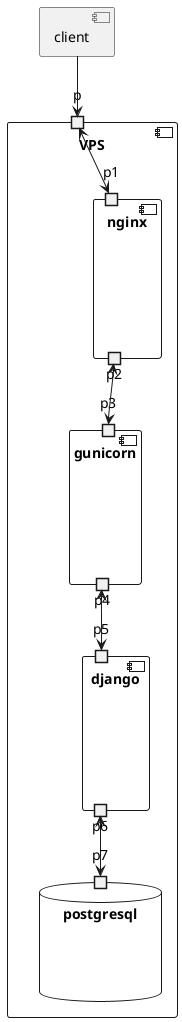 @startuml installations

component client{

}

component VPS {
    port p
    database postgresql{
        port p7
    }
    component django{
        portin p5
        portout p6
    }
    component gunicorn{
        portin p3
        portout p4
    }
    component nginx{
        portin p1
        portout p2
    }
}

client --> p
p <-> p1
p2 <--> p3
p4 <--> p5
p6 <--> p7



@enduml
